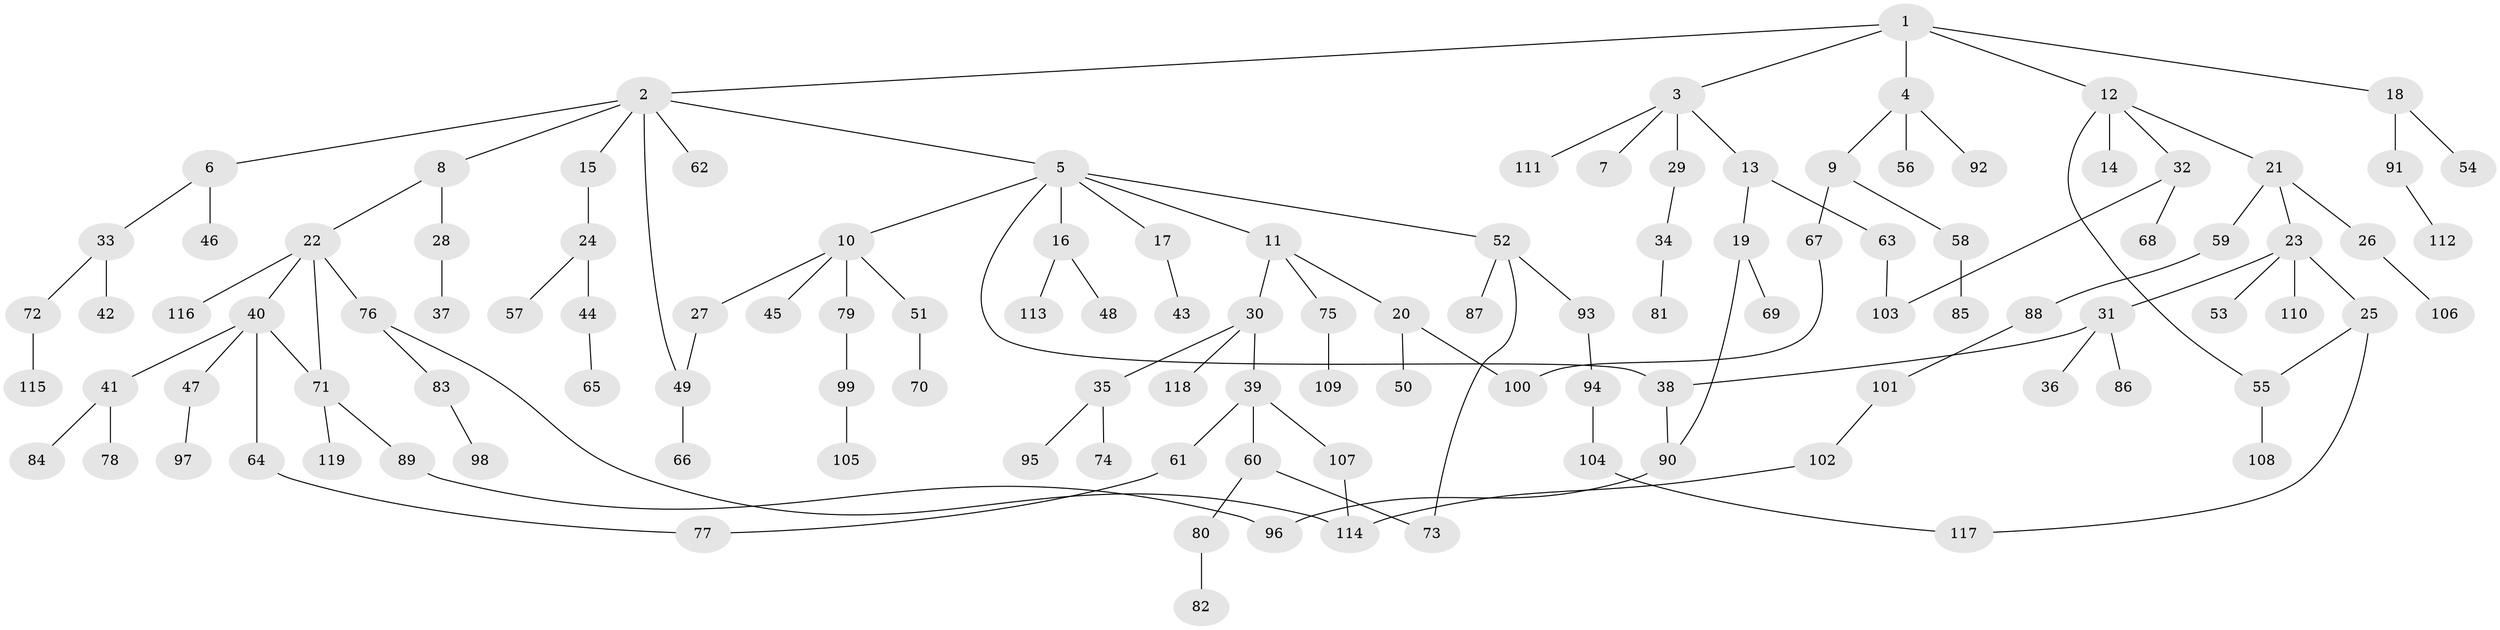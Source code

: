 // coarse degree distribution, {8: 0.013333333333333334, 7: 0.04, 5: 0.05333333333333334, 3: 0.13333333333333333, 1: 0.44, 4: 0.09333333333333334, 2: 0.22666666666666666}
// Generated by graph-tools (version 1.1) at 2025/41/03/06/25 10:41:29]
// undirected, 119 vertices, 131 edges
graph export_dot {
graph [start="1"]
  node [color=gray90,style=filled];
  1;
  2;
  3;
  4;
  5;
  6;
  7;
  8;
  9;
  10;
  11;
  12;
  13;
  14;
  15;
  16;
  17;
  18;
  19;
  20;
  21;
  22;
  23;
  24;
  25;
  26;
  27;
  28;
  29;
  30;
  31;
  32;
  33;
  34;
  35;
  36;
  37;
  38;
  39;
  40;
  41;
  42;
  43;
  44;
  45;
  46;
  47;
  48;
  49;
  50;
  51;
  52;
  53;
  54;
  55;
  56;
  57;
  58;
  59;
  60;
  61;
  62;
  63;
  64;
  65;
  66;
  67;
  68;
  69;
  70;
  71;
  72;
  73;
  74;
  75;
  76;
  77;
  78;
  79;
  80;
  81;
  82;
  83;
  84;
  85;
  86;
  87;
  88;
  89;
  90;
  91;
  92;
  93;
  94;
  95;
  96;
  97;
  98;
  99;
  100;
  101;
  102;
  103;
  104;
  105;
  106;
  107;
  108;
  109;
  110;
  111;
  112;
  113;
  114;
  115;
  116;
  117;
  118;
  119;
  1 -- 2;
  1 -- 3;
  1 -- 4;
  1 -- 12;
  1 -- 18;
  2 -- 5;
  2 -- 6;
  2 -- 8;
  2 -- 15;
  2 -- 49;
  2 -- 62;
  3 -- 7;
  3 -- 13;
  3 -- 29;
  3 -- 111;
  4 -- 9;
  4 -- 56;
  4 -- 92;
  5 -- 10;
  5 -- 11;
  5 -- 16;
  5 -- 17;
  5 -- 38;
  5 -- 52;
  6 -- 33;
  6 -- 46;
  8 -- 22;
  8 -- 28;
  9 -- 58;
  9 -- 67;
  10 -- 27;
  10 -- 45;
  10 -- 51;
  10 -- 79;
  11 -- 20;
  11 -- 30;
  11 -- 75;
  12 -- 14;
  12 -- 21;
  12 -- 32;
  12 -- 55;
  13 -- 19;
  13 -- 63;
  15 -- 24;
  16 -- 48;
  16 -- 113;
  17 -- 43;
  18 -- 54;
  18 -- 91;
  19 -- 69;
  19 -- 90;
  20 -- 50;
  20 -- 100;
  21 -- 23;
  21 -- 26;
  21 -- 59;
  22 -- 40;
  22 -- 71;
  22 -- 76;
  22 -- 116;
  23 -- 25;
  23 -- 31;
  23 -- 53;
  23 -- 110;
  24 -- 44;
  24 -- 57;
  25 -- 55;
  25 -- 117;
  26 -- 106;
  27 -- 49;
  28 -- 37;
  29 -- 34;
  30 -- 35;
  30 -- 39;
  30 -- 118;
  31 -- 36;
  31 -- 86;
  31 -- 38;
  32 -- 68;
  32 -- 103;
  33 -- 42;
  33 -- 72;
  34 -- 81;
  35 -- 74;
  35 -- 95;
  38 -- 90;
  39 -- 60;
  39 -- 61;
  39 -- 107;
  40 -- 41;
  40 -- 47;
  40 -- 64;
  40 -- 71;
  41 -- 78;
  41 -- 84;
  44 -- 65;
  47 -- 97;
  49 -- 66;
  51 -- 70;
  52 -- 87;
  52 -- 93;
  52 -- 73;
  55 -- 108;
  58 -- 85;
  59 -- 88;
  60 -- 73;
  60 -- 80;
  61 -- 77;
  63 -- 103;
  64 -- 77;
  67 -- 100;
  71 -- 89;
  71 -- 119;
  72 -- 115;
  75 -- 109;
  76 -- 83;
  76 -- 114;
  79 -- 99;
  80 -- 82;
  83 -- 98;
  88 -- 101;
  89 -- 96;
  90 -- 96;
  91 -- 112;
  93 -- 94;
  94 -- 104;
  99 -- 105;
  101 -- 102;
  102 -- 114;
  104 -- 117;
  107 -- 114;
}
